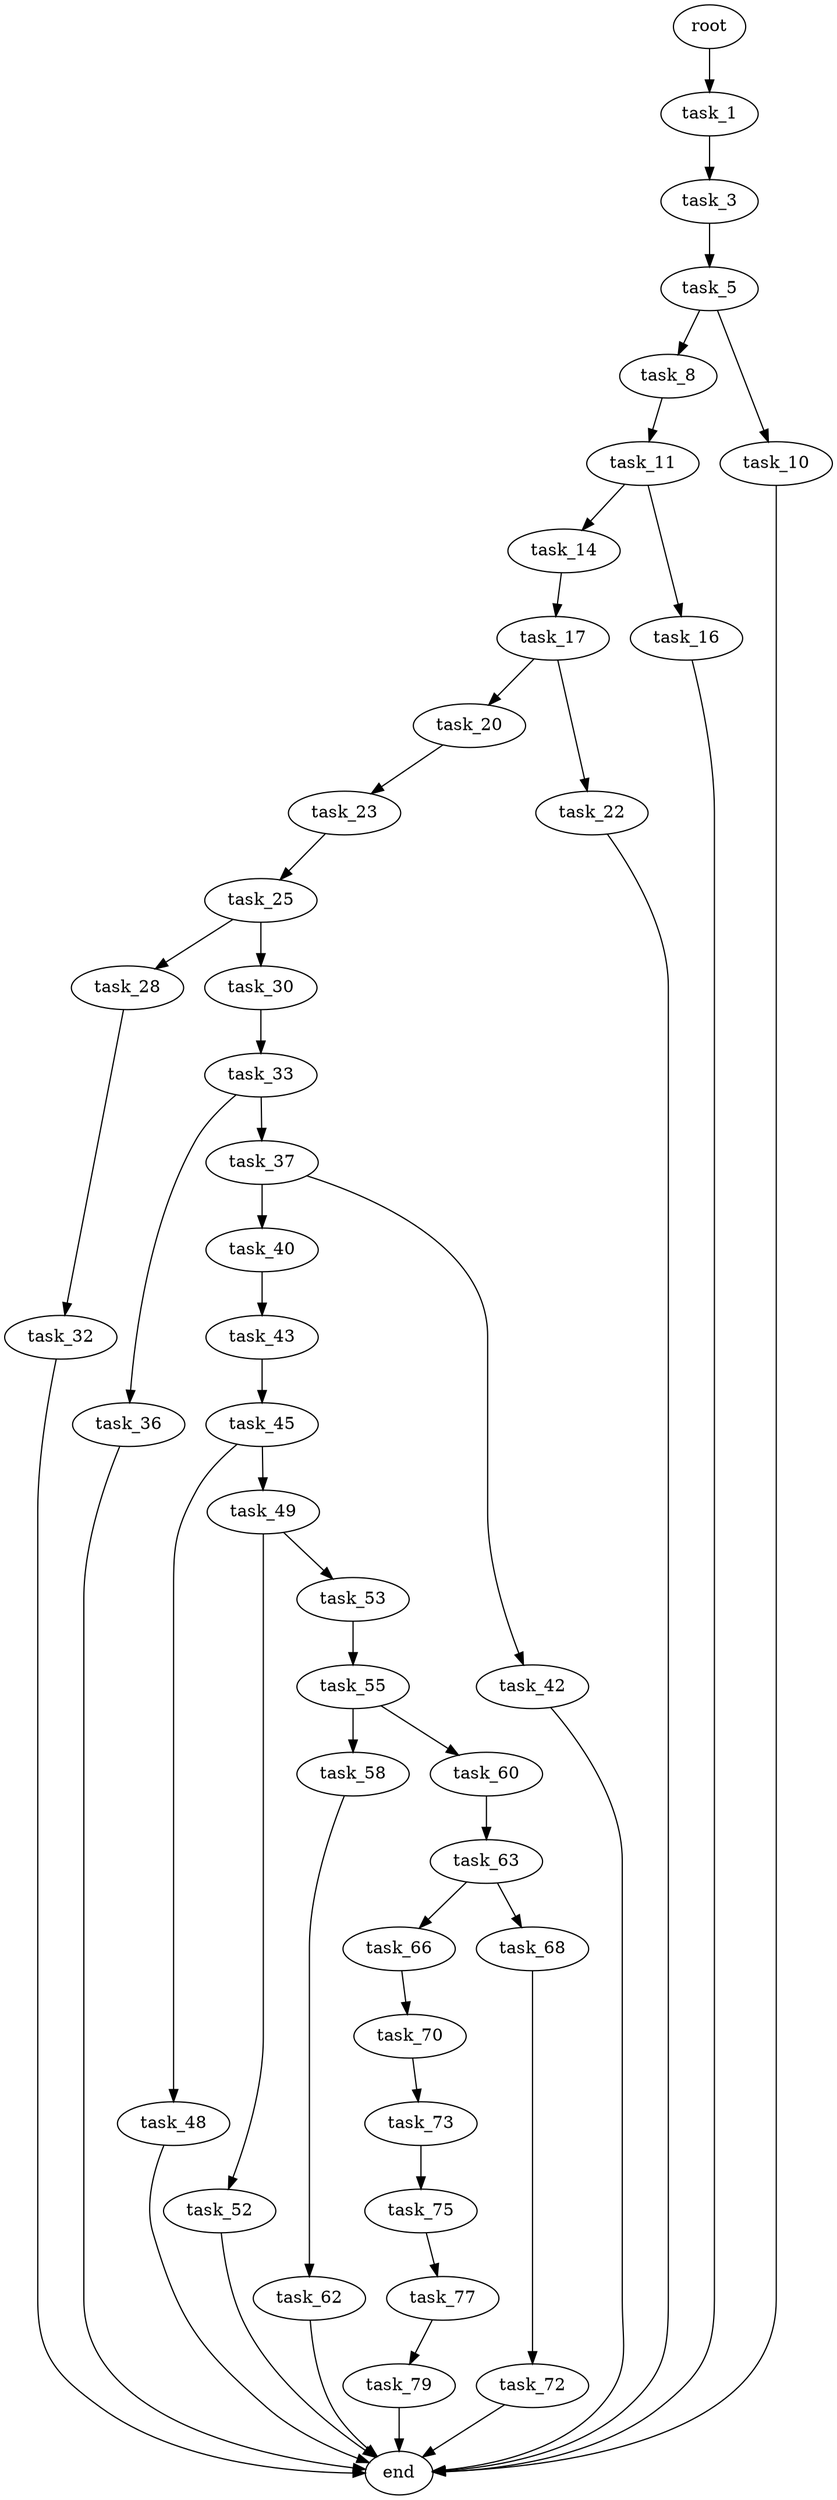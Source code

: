 digraph G {
  root [size="0.000000"];
  task_1 [size="6588976593.000000"];
  task_3 [size="519422728.000000"];
  task_5 [size="68719476736.000000"];
  task_8 [size="968917452.000000"];
  task_10 [size="28991029248.000000"];
  task_11 [size="68719476736.000000"];
  task_14 [size="782757789696.000000"];
  task_16 [size="368293445632.000000"];
  task_17 [size="209183778943.000000"];
  task_20 [size="831871781637.000000"];
  task_22 [size="8589934592.000000"];
  task_23 [size="7436134756.000000"];
  task_25 [size="1064485954.000000"];
  task_28 [size="134217728000.000000"];
  task_30 [size="16360322173.000000"];
  task_32 [size="231928233984.000000"];
  task_33 [size="146392545420.000000"];
  task_36 [size="998612525.000000"];
  task_37 [size="276899261743.000000"];
  task_40 [size="1208526718395.000000"];
  task_42 [size="17977176939.000000"];
  task_43 [size="147225470036.000000"];
  task_45 [size="782757789696.000000"];
  task_48 [size="68719476736.000000"];
  task_49 [size="793336071103.000000"];
  task_52 [size="8409708599.000000"];
  task_53 [size="8589934592.000000"];
  task_55 [size="1429644107876.000000"];
  task_58 [size="94790213308.000000"];
  task_60 [size="252668718912.000000"];
  task_62 [size="559126273631.000000"];
  task_63 [size="549755813888.000000"];
  task_66 [size="136252016484.000000"];
  task_68 [size="68719476736.000000"];
  task_70 [size="8589934592.000000"];
  task_72 [size="37328820609.000000"];
  task_73 [size="17327412093.000000"];
  task_75 [size="368293445632.000000"];
  task_77 [size="5795815654.000000"];
  task_79 [size="219750052843.000000"];
  end [size="0.000000"];

  root -> task_1 [size="1.000000"];
  task_1 -> task_3 [size="209715200.000000"];
  task_3 -> task_5 [size="33554432.000000"];
  task_5 -> task_8 [size="134217728.000000"];
  task_5 -> task_10 [size="134217728.000000"];
  task_8 -> task_11 [size="33554432.000000"];
  task_10 -> end [size="1.000000"];
  task_11 -> task_14 [size="134217728.000000"];
  task_11 -> task_16 [size="134217728.000000"];
  task_14 -> task_17 [size="679477248.000000"];
  task_16 -> end [size="1.000000"];
  task_17 -> task_20 [size="679477248.000000"];
  task_17 -> task_22 [size="679477248.000000"];
  task_20 -> task_23 [size="679477248.000000"];
  task_22 -> end [size="1.000000"];
  task_23 -> task_25 [size="134217728.000000"];
  task_25 -> task_28 [size="33554432.000000"];
  task_25 -> task_30 [size="33554432.000000"];
  task_28 -> task_32 [size="209715200.000000"];
  task_30 -> task_33 [size="301989888.000000"];
  task_32 -> end [size="1.000000"];
  task_33 -> task_36 [size="134217728.000000"];
  task_33 -> task_37 [size="134217728.000000"];
  task_36 -> end [size="1.000000"];
  task_37 -> task_40 [size="209715200.000000"];
  task_37 -> task_42 [size="209715200.000000"];
  task_40 -> task_43 [size="838860800.000000"];
  task_42 -> end [size="1.000000"];
  task_43 -> task_45 [size="301989888.000000"];
  task_45 -> task_48 [size="679477248.000000"];
  task_45 -> task_49 [size="679477248.000000"];
  task_48 -> end [size="1.000000"];
  task_49 -> task_52 [size="679477248.000000"];
  task_49 -> task_53 [size="679477248.000000"];
  task_52 -> end [size="1.000000"];
  task_53 -> task_55 [size="33554432.000000"];
  task_55 -> task_58 [size="838860800.000000"];
  task_55 -> task_60 [size="838860800.000000"];
  task_58 -> task_62 [size="75497472.000000"];
  task_60 -> task_63 [size="301989888.000000"];
  task_62 -> end [size="1.000000"];
  task_63 -> task_66 [size="536870912.000000"];
  task_63 -> task_68 [size="536870912.000000"];
  task_66 -> task_70 [size="536870912.000000"];
  task_68 -> task_72 [size="134217728.000000"];
  task_70 -> task_73 [size="33554432.000000"];
  task_72 -> end [size="1.000000"];
  task_73 -> task_75 [size="411041792.000000"];
  task_75 -> task_77 [size="411041792.000000"];
  task_77 -> task_79 [size="134217728.000000"];
  task_79 -> end [size="1.000000"];
}
